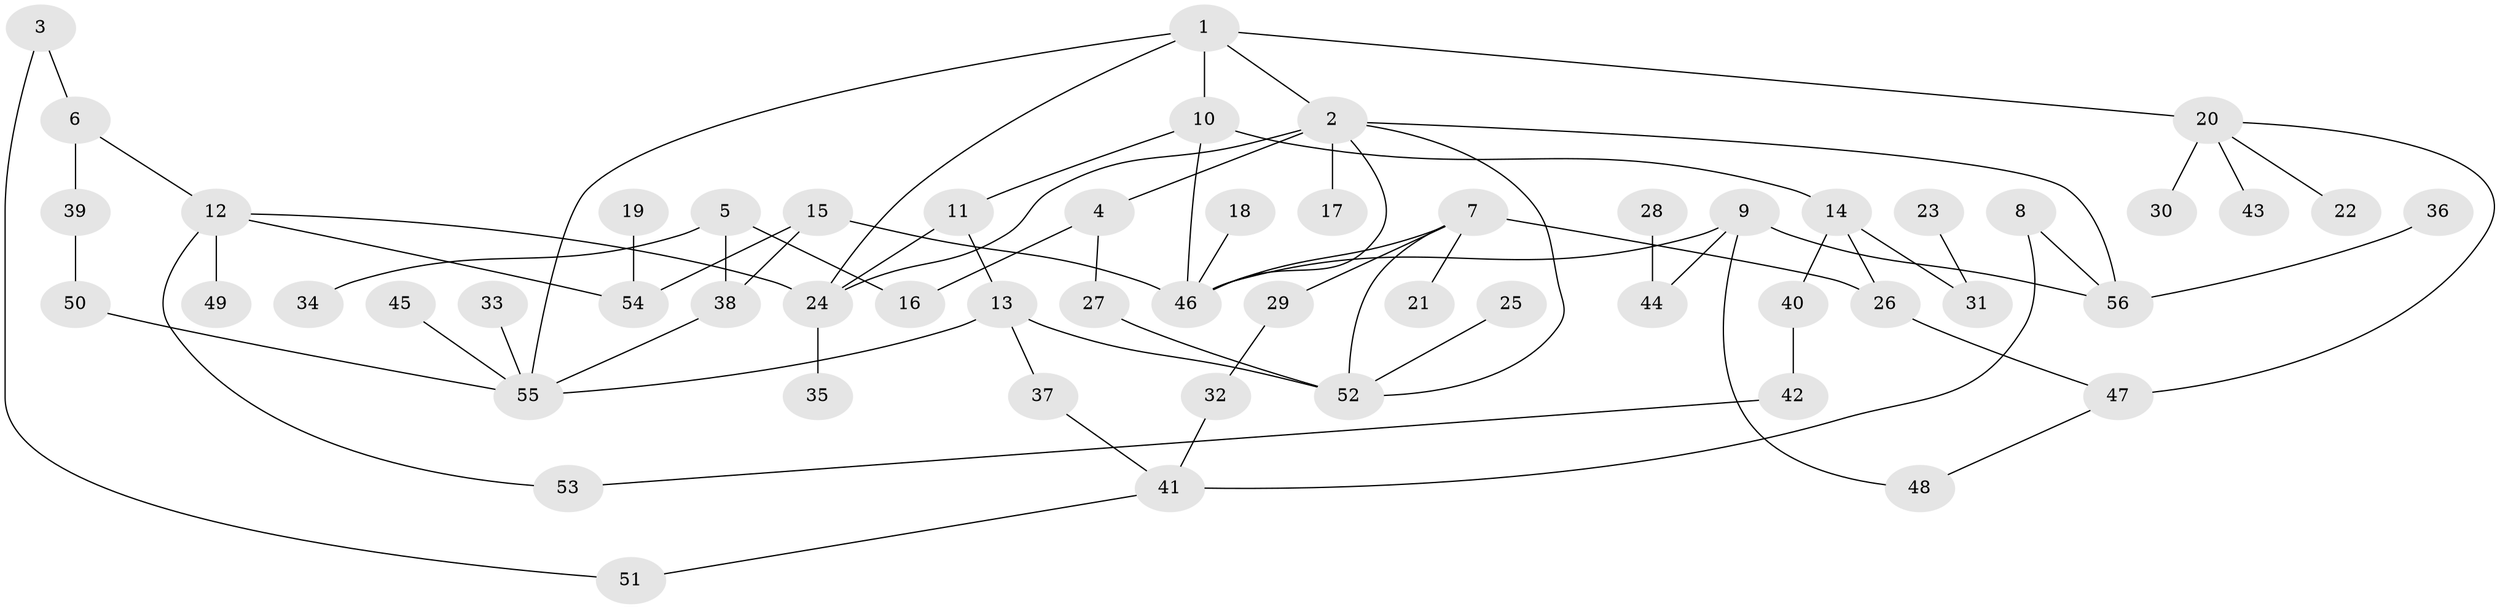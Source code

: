 // original degree distribution, {8: 0.018018018018018018, 6: 0.018018018018018018, 3: 0.2072072072072072, 5: 0.04504504504504504, 7: 0.018018018018018018, 2: 0.2972972972972973, 1: 0.34234234234234234, 4: 0.05405405405405406}
// Generated by graph-tools (version 1.1) at 2025/01/03/09/25 03:01:09]
// undirected, 56 vertices, 74 edges
graph export_dot {
graph [start="1"]
  node [color=gray90,style=filled];
  1;
  2;
  3;
  4;
  5;
  6;
  7;
  8;
  9;
  10;
  11;
  12;
  13;
  14;
  15;
  16;
  17;
  18;
  19;
  20;
  21;
  22;
  23;
  24;
  25;
  26;
  27;
  28;
  29;
  30;
  31;
  32;
  33;
  34;
  35;
  36;
  37;
  38;
  39;
  40;
  41;
  42;
  43;
  44;
  45;
  46;
  47;
  48;
  49;
  50;
  51;
  52;
  53;
  54;
  55;
  56;
  1 -- 2 [weight=1.0];
  1 -- 10 [weight=2.0];
  1 -- 20 [weight=2.0];
  1 -- 24 [weight=1.0];
  1 -- 55 [weight=1.0];
  2 -- 4 [weight=1.0];
  2 -- 17 [weight=1.0];
  2 -- 24 [weight=1.0];
  2 -- 46 [weight=1.0];
  2 -- 52 [weight=1.0];
  2 -- 56 [weight=1.0];
  3 -- 6 [weight=1.0];
  3 -- 51 [weight=1.0];
  4 -- 16 [weight=1.0];
  4 -- 27 [weight=1.0];
  5 -- 16 [weight=1.0];
  5 -- 34 [weight=1.0];
  5 -- 38 [weight=1.0];
  6 -- 12 [weight=1.0];
  6 -- 39 [weight=1.0];
  7 -- 21 [weight=1.0];
  7 -- 26 [weight=1.0];
  7 -- 29 [weight=1.0];
  7 -- 46 [weight=1.0];
  7 -- 52 [weight=1.0];
  8 -- 41 [weight=1.0];
  8 -- 56 [weight=1.0];
  9 -- 44 [weight=1.0];
  9 -- 46 [weight=1.0];
  9 -- 48 [weight=1.0];
  9 -- 56 [weight=1.0];
  10 -- 11 [weight=1.0];
  10 -- 14 [weight=1.0];
  10 -- 46 [weight=1.0];
  11 -- 13 [weight=1.0];
  11 -- 24 [weight=1.0];
  12 -- 24 [weight=1.0];
  12 -- 49 [weight=1.0];
  12 -- 53 [weight=1.0];
  12 -- 54 [weight=1.0];
  13 -- 37 [weight=1.0];
  13 -- 52 [weight=1.0];
  13 -- 55 [weight=1.0];
  14 -- 26 [weight=1.0];
  14 -- 31 [weight=1.0];
  14 -- 40 [weight=1.0];
  15 -- 38 [weight=1.0];
  15 -- 46 [weight=1.0];
  15 -- 54 [weight=1.0];
  18 -- 46 [weight=1.0];
  19 -- 54 [weight=2.0];
  20 -- 22 [weight=1.0];
  20 -- 30 [weight=1.0];
  20 -- 43 [weight=1.0];
  20 -- 47 [weight=1.0];
  23 -- 31 [weight=1.0];
  24 -- 35 [weight=1.0];
  25 -- 52 [weight=1.0];
  26 -- 47 [weight=1.0];
  27 -- 52 [weight=1.0];
  28 -- 44 [weight=1.0];
  29 -- 32 [weight=1.0];
  32 -- 41 [weight=1.0];
  33 -- 55 [weight=1.0];
  36 -- 56 [weight=1.0];
  37 -- 41 [weight=1.0];
  38 -- 55 [weight=1.0];
  39 -- 50 [weight=1.0];
  40 -- 42 [weight=1.0];
  41 -- 51 [weight=1.0];
  42 -- 53 [weight=1.0];
  45 -- 55 [weight=1.0];
  47 -- 48 [weight=1.0];
  50 -- 55 [weight=1.0];
}
